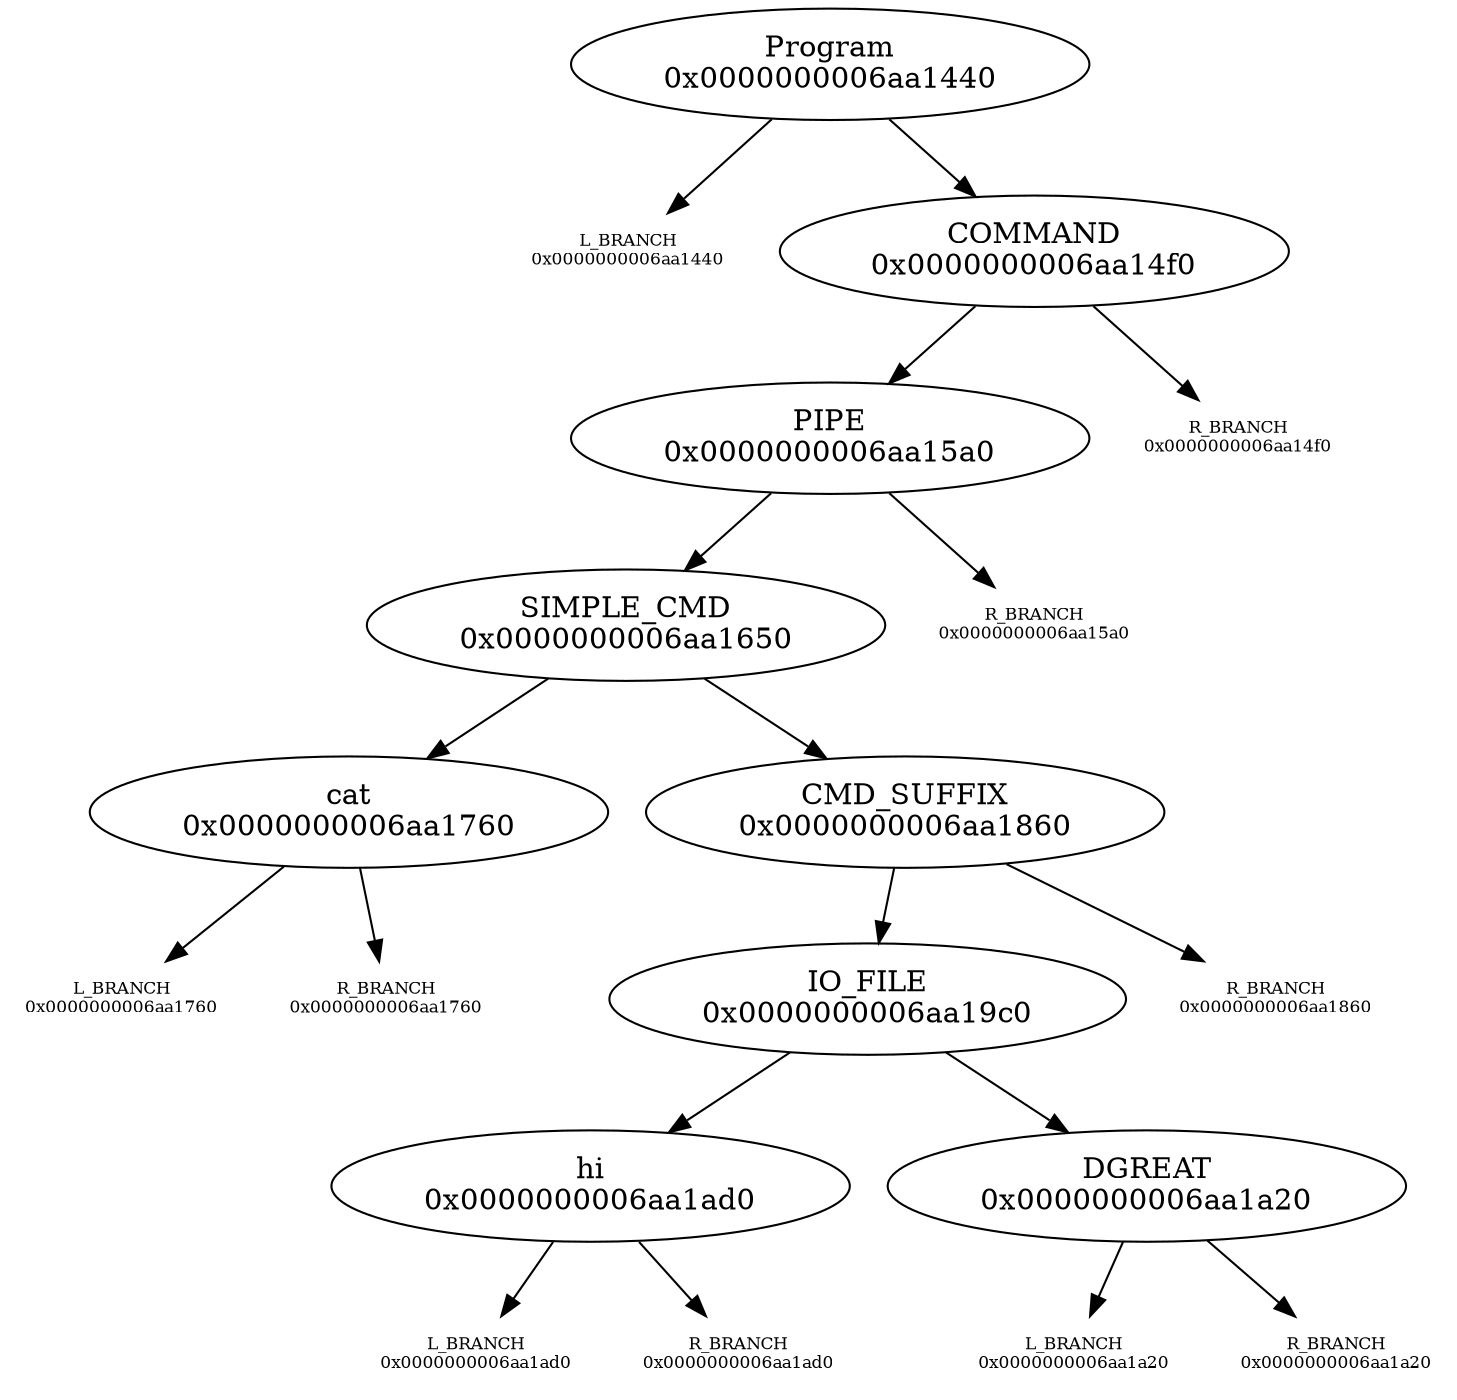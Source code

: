 digraph graphname {
"Program\n0x0000000006aa1440" -> "L_BRANCH\n0x0000000006aa1440";
"L_BRANCH\n0x0000000006aa1440" [shape=none fontsize=8]
"Program\n0x0000000006aa1440" -> "COMMAND\n0x0000000006aa14f0";
"COMMAND\n0x0000000006aa14f0" -> "PIPE\n0x0000000006aa15a0";
"COMMAND\n0x0000000006aa14f0" -> "R_BRANCH\n0x0000000006aa14f0";
"R_BRANCH\n0x0000000006aa14f0" [shape=none fontsize=8]
"PIPE\n0x0000000006aa15a0" -> "SIMPLE_CMD\n0x0000000006aa1650";
"PIPE\n0x0000000006aa15a0" -> "R_BRANCH\n0x0000000006aa15a0";
"R_BRANCH\n0x0000000006aa15a0" [shape=none fontsize=8]
"SIMPLE_CMD\n0x0000000006aa1650" -> "cat\n0x0000000006aa1760";
"SIMPLE_CMD\n0x0000000006aa1650" -> "CMD_SUFFIX\n0x0000000006aa1860";
"cat\n0x0000000006aa1760" -> "L_BRANCH\n0x0000000006aa1760";
"L_BRANCH\n0x0000000006aa1760" [shape=none fontsize=8]
"cat\n0x0000000006aa1760" -> "R_BRANCH\n0x0000000006aa1760";
"R_BRANCH\n0x0000000006aa1760" [shape=none fontsize=8]
"CMD_SUFFIX\n0x0000000006aa1860" -> "IO_FILE\n0x0000000006aa19c0";
"CMD_SUFFIX\n0x0000000006aa1860" -> "R_BRANCH\n0x0000000006aa1860";
"R_BRANCH\n0x0000000006aa1860" [shape=none fontsize=8]
"IO_FILE\n0x0000000006aa19c0" -> "hi\n0x0000000006aa1ad0";
"IO_FILE\n0x0000000006aa19c0" -> "DGREAT\n0x0000000006aa1a20";
"hi\n0x0000000006aa1ad0" -> "L_BRANCH\n0x0000000006aa1ad0";
"L_BRANCH\n0x0000000006aa1ad0" [shape=none fontsize=8]
"hi\n0x0000000006aa1ad0" -> "R_BRANCH\n0x0000000006aa1ad0";
"R_BRANCH\n0x0000000006aa1ad0" [shape=none fontsize=8]
"DGREAT\n0x0000000006aa1a20" -> "L_BRANCH\n0x0000000006aa1a20";
"L_BRANCH\n0x0000000006aa1a20" [shape=none fontsize=8]
"DGREAT\n0x0000000006aa1a20" -> "R_BRANCH\n0x0000000006aa1a20";
"R_BRANCH\n0x0000000006aa1a20" [shape=none fontsize=8]

}